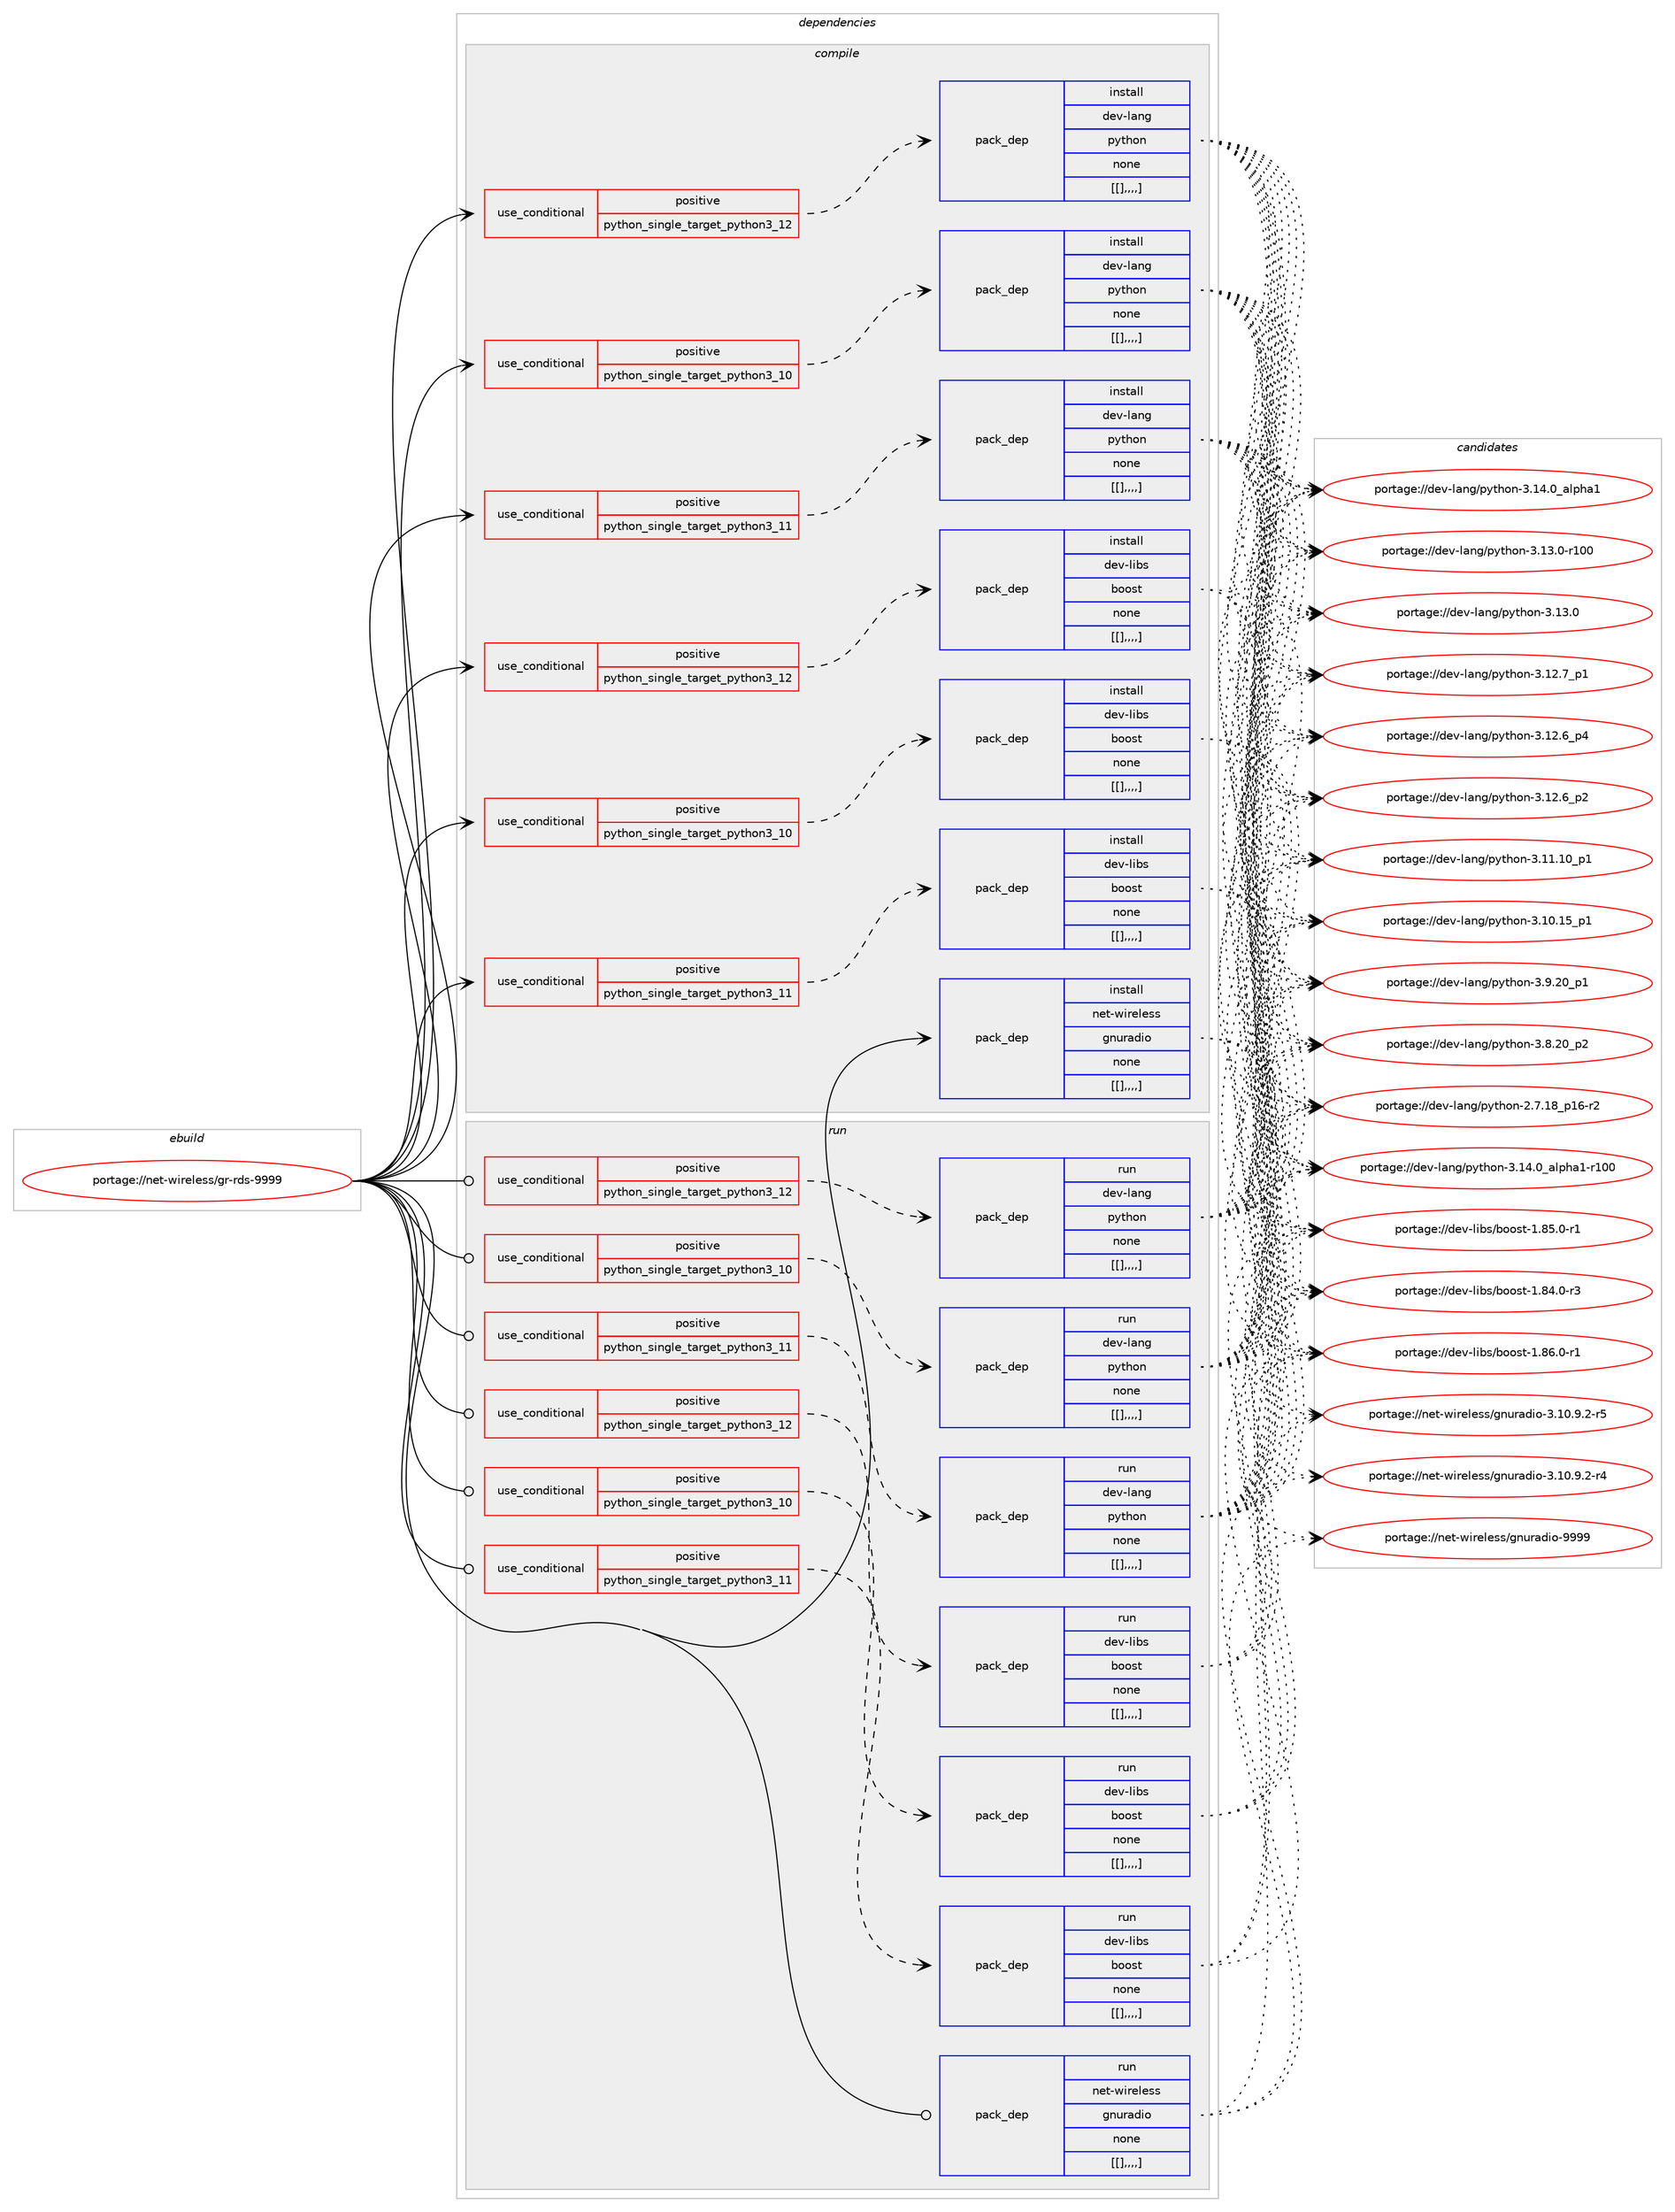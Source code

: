 digraph prolog {

# *************
# Graph options
# *************

newrank=true;
concentrate=true;
compound=true;
graph [rankdir=LR,fontname=Helvetica,fontsize=10,ranksep=1.5];#, ranksep=2.5, nodesep=0.2];
edge  [arrowhead=vee];
node  [fontname=Helvetica,fontsize=10];

# **********
# The ebuild
# **********

subgraph cluster_leftcol {
color=gray;
label=<<i>ebuild</i>>;
id [label="portage://net-wireless/gr-rds-9999", color=red, width=4, href="../net-wireless/gr-rds-9999.svg"];
}

# ****************
# The dependencies
# ****************

subgraph cluster_midcol {
color=gray;
label=<<i>dependencies</i>>;
subgraph cluster_compile {
fillcolor="#eeeeee";
style=filled;
label=<<i>compile</i>>;
subgraph cond109112 {
dependency411346 [label=<<TABLE BORDER="0" CELLBORDER="1" CELLSPACING="0" CELLPADDING="4"><TR><TD ROWSPAN="3" CELLPADDING="10">use_conditional</TD></TR><TR><TD>positive</TD></TR><TR><TD>python_single_target_python3_10</TD></TR></TABLE>>, shape=none, color=red];
subgraph pack299188 {
dependency411386 [label=<<TABLE BORDER="0" CELLBORDER="1" CELLSPACING="0" CELLPADDING="4" WIDTH="220"><TR><TD ROWSPAN="6" CELLPADDING="30">pack_dep</TD></TR><TR><TD WIDTH="110">install</TD></TR><TR><TD>dev-lang</TD></TR><TR><TD>python</TD></TR><TR><TD>none</TD></TR><TR><TD>[[],,,,]</TD></TR></TABLE>>, shape=none, color=blue];
}
dependency411346:e -> dependency411386:w [weight=20,style="dashed",arrowhead="vee"];
}
id:e -> dependency411346:w [weight=20,style="solid",arrowhead="vee"];
subgraph cond109129 {
dependency411408 [label=<<TABLE BORDER="0" CELLBORDER="1" CELLSPACING="0" CELLPADDING="4"><TR><TD ROWSPAN="3" CELLPADDING="10">use_conditional</TD></TR><TR><TD>positive</TD></TR><TR><TD>python_single_target_python3_10</TD></TR></TABLE>>, shape=none, color=red];
subgraph pack299206 {
dependency411411 [label=<<TABLE BORDER="0" CELLBORDER="1" CELLSPACING="0" CELLPADDING="4" WIDTH="220"><TR><TD ROWSPAN="6" CELLPADDING="30">pack_dep</TD></TR><TR><TD WIDTH="110">install</TD></TR><TR><TD>dev-libs</TD></TR><TR><TD>boost</TD></TR><TR><TD>none</TD></TR><TR><TD>[[],,,,]</TD></TR></TABLE>>, shape=none, color=blue];
}
dependency411408:e -> dependency411411:w [weight=20,style="dashed",arrowhead="vee"];
}
id:e -> dependency411408:w [weight=20,style="solid",arrowhead="vee"];
subgraph cond109132 {
dependency411418 [label=<<TABLE BORDER="0" CELLBORDER="1" CELLSPACING="0" CELLPADDING="4"><TR><TD ROWSPAN="3" CELLPADDING="10">use_conditional</TD></TR><TR><TD>positive</TD></TR><TR><TD>python_single_target_python3_11</TD></TR></TABLE>>, shape=none, color=red];
subgraph pack299213 {
dependency411419 [label=<<TABLE BORDER="0" CELLBORDER="1" CELLSPACING="0" CELLPADDING="4" WIDTH="220"><TR><TD ROWSPAN="6" CELLPADDING="30">pack_dep</TD></TR><TR><TD WIDTH="110">install</TD></TR><TR><TD>dev-lang</TD></TR><TR><TD>python</TD></TR><TR><TD>none</TD></TR><TR><TD>[[],,,,]</TD></TR></TABLE>>, shape=none, color=blue];
}
dependency411418:e -> dependency411419:w [weight=20,style="dashed",arrowhead="vee"];
}
id:e -> dependency411418:w [weight=20,style="solid",arrowhead="vee"];
subgraph cond109137 {
dependency411458 [label=<<TABLE BORDER="0" CELLBORDER="1" CELLSPACING="0" CELLPADDING="4"><TR><TD ROWSPAN="3" CELLPADDING="10">use_conditional</TD></TR><TR><TD>positive</TD></TR><TR><TD>python_single_target_python3_11</TD></TR></TABLE>>, shape=none, color=red];
subgraph pack299247 {
dependency411476 [label=<<TABLE BORDER="0" CELLBORDER="1" CELLSPACING="0" CELLPADDING="4" WIDTH="220"><TR><TD ROWSPAN="6" CELLPADDING="30">pack_dep</TD></TR><TR><TD WIDTH="110">install</TD></TR><TR><TD>dev-libs</TD></TR><TR><TD>boost</TD></TR><TR><TD>none</TD></TR><TR><TD>[[],,,,]</TD></TR></TABLE>>, shape=none, color=blue];
}
dependency411458:e -> dependency411476:w [weight=20,style="dashed",arrowhead="vee"];
}
id:e -> dependency411458:w [weight=20,style="solid",arrowhead="vee"];
subgraph cond109160 {
dependency411514 [label=<<TABLE BORDER="0" CELLBORDER="1" CELLSPACING="0" CELLPADDING="4"><TR><TD ROWSPAN="3" CELLPADDING="10">use_conditional</TD></TR><TR><TD>positive</TD></TR><TR><TD>python_single_target_python3_12</TD></TR></TABLE>>, shape=none, color=red];
subgraph pack299281 {
dependency411520 [label=<<TABLE BORDER="0" CELLBORDER="1" CELLSPACING="0" CELLPADDING="4" WIDTH="220"><TR><TD ROWSPAN="6" CELLPADDING="30">pack_dep</TD></TR><TR><TD WIDTH="110">install</TD></TR><TR><TD>dev-lang</TD></TR><TR><TD>python</TD></TR><TR><TD>none</TD></TR><TR><TD>[[],,,,]</TD></TR></TABLE>>, shape=none, color=blue];
}
dependency411514:e -> dependency411520:w [weight=20,style="dashed",arrowhead="vee"];
}
id:e -> dependency411514:w [weight=20,style="solid",arrowhead="vee"];
subgraph cond109176 {
dependency411558 [label=<<TABLE BORDER="0" CELLBORDER="1" CELLSPACING="0" CELLPADDING="4"><TR><TD ROWSPAN="3" CELLPADDING="10">use_conditional</TD></TR><TR><TD>positive</TD></TR><TR><TD>python_single_target_python3_12</TD></TR></TABLE>>, shape=none, color=red];
subgraph pack299305 {
dependency411587 [label=<<TABLE BORDER="0" CELLBORDER="1" CELLSPACING="0" CELLPADDING="4" WIDTH="220"><TR><TD ROWSPAN="6" CELLPADDING="30">pack_dep</TD></TR><TR><TD WIDTH="110">install</TD></TR><TR><TD>dev-libs</TD></TR><TR><TD>boost</TD></TR><TR><TD>none</TD></TR><TR><TD>[[],,,,]</TD></TR></TABLE>>, shape=none, color=blue];
}
dependency411558:e -> dependency411587:w [weight=20,style="dashed",arrowhead="vee"];
}
id:e -> dependency411558:w [weight=20,style="solid",arrowhead="vee"];
subgraph pack299343 {
dependency411624 [label=<<TABLE BORDER="0" CELLBORDER="1" CELLSPACING="0" CELLPADDING="4" WIDTH="220"><TR><TD ROWSPAN="6" CELLPADDING="30">pack_dep</TD></TR><TR><TD WIDTH="110">install</TD></TR><TR><TD>net-wireless</TD></TR><TR><TD>gnuradio</TD></TR><TR><TD>none</TD></TR><TR><TD>[[],,,,]</TD></TR></TABLE>>, shape=none, color=blue];
}
id:e -> dependency411624:w [weight=20,style="solid",arrowhead="vee"];
}
subgraph cluster_compileandrun {
fillcolor="#eeeeee";
style=filled;
label=<<i>compile and run</i>>;
}
subgraph cluster_run {
fillcolor="#eeeeee";
style=filled;
label=<<i>run</i>>;
subgraph cond109199 {
dependency411648 [label=<<TABLE BORDER="0" CELLBORDER="1" CELLSPACING="0" CELLPADDING="4"><TR><TD ROWSPAN="3" CELLPADDING="10">use_conditional</TD></TR><TR><TD>positive</TD></TR><TR><TD>python_single_target_python3_10</TD></TR></TABLE>>, shape=none, color=red];
subgraph pack299365 {
dependency411650 [label=<<TABLE BORDER="0" CELLBORDER="1" CELLSPACING="0" CELLPADDING="4" WIDTH="220"><TR><TD ROWSPAN="6" CELLPADDING="30">pack_dep</TD></TR><TR><TD WIDTH="110">run</TD></TR><TR><TD>dev-lang</TD></TR><TR><TD>python</TD></TR><TR><TD>none</TD></TR><TR><TD>[[],,,,]</TD></TR></TABLE>>, shape=none, color=blue];
}
dependency411648:e -> dependency411650:w [weight=20,style="dashed",arrowhead="vee"];
}
id:e -> dependency411648:w [weight=20,style="solid",arrowhead="odot"];
subgraph cond109219 {
dependency411707 [label=<<TABLE BORDER="0" CELLBORDER="1" CELLSPACING="0" CELLPADDING="4"><TR><TD ROWSPAN="3" CELLPADDING="10">use_conditional</TD></TR><TR><TD>positive</TD></TR><TR><TD>python_single_target_python3_10</TD></TR></TABLE>>, shape=none, color=red];
subgraph pack299401 {
dependency411710 [label=<<TABLE BORDER="0" CELLBORDER="1" CELLSPACING="0" CELLPADDING="4" WIDTH="220"><TR><TD ROWSPAN="6" CELLPADDING="30">pack_dep</TD></TR><TR><TD WIDTH="110">run</TD></TR><TR><TD>dev-libs</TD></TR><TR><TD>boost</TD></TR><TR><TD>none</TD></TR><TR><TD>[[],,,,]</TD></TR></TABLE>>, shape=none, color=blue];
}
dependency411707:e -> dependency411710:w [weight=20,style="dashed",arrowhead="vee"];
}
id:e -> dependency411707:w [weight=20,style="solid",arrowhead="odot"];
subgraph cond109225 {
dependency411714 [label=<<TABLE BORDER="0" CELLBORDER="1" CELLSPACING="0" CELLPADDING="4"><TR><TD ROWSPAN="3" CELLPADDING="10">use_conditional</TD></TR><TR><TD>positive</TD></TR><TR><TD>python_single_target_python3_11</TD></TR></TABLE>>, shape=none, color=red];
subgraph pack299421 {
dependency411777 [label=<<TABLE BORDER="0" CELLBORDER="1" CELLSPACING="0" CELLPADDING="4" WIDTH="220"><TR><TD ROWSPAN="6" CELLPADDING="30">pack_dep</TD></TR><TR><TD WIDTH="110">run</TD></TR><TR><TD>dev-lang</TD></TR><TR><TD>python</TD></TR><TR><TD>none</TD></TR><TR><TD>[[],,,,]</TD></TR></TABLE>>, shape=none, color=blue];
}
dependency411714:e -> dependency411777:w [weight=20,style="dashed",arrowhead="vee"];
}
id:e -> dependency411714:w [weight=20,style="solid",arrowhead="odot"];
subgraph cond109250 {
dependency411788 [label=<<TABLE BORDER="0" CELLBORDER="1" CELLSPACING="0" CELLPADDING="4"><TR><TD ROWSPAN="3" CELLPADDING="10">use_conditional</TD></TR><TR><TD>positive</TD></TR><TR><TD>python_single_target_python3_11</TD></TR></TABLE>>, shape=none, color=red];
subgraph pack299469 {
dependency411821 [label=<<TABLE BORDER="0" CELLBORDER="1" CELLSPACING="0" CELLPADDING="4" WIDTH="220"><TR><TD ROWSPAN="6" CELLPADDING="30">pack_dep</TD></TR><TR><TD WIDTH="110">run</TD></TR><TR><TD>dev-libs</TD></TR><TR><TD>boost</TD></TR><TR><TD>none</TD></TR><TR><TD>[[],,,,]</TD></TR></TABLE>>, shape=none, color=blue];
}
dependency411788:e -> dependency411821:w [weight=20,style="dashed",arrowhead="vee"];
}
id:e -> dependency411788:w [weight=20,style="solid",arrowhead="odot"];
subgraph cond109267 {
dependency411884 [label=<<TABLE BORDER="0" CELLBORDER="1" CELLSPACING="0" CELLPADDING="4"><TR><TD ROWSPAN="3" CELLPADDING="10">use_conditional</TD></TR><TR><TD>positive</TD></TR><TR><TD>python_single_target_python3_12</TD></TR></TABLE>>, shape=none, color=red];
subgraph pack299522 {
dependency411904 [label=<<TABLE BORDER="0" CELLBORDER="1" CELLSPACING="0" CELLPADDING="4" WIDTH="220"><TR><TD ROWSPAN="6" CELLPADDING="30">pack_dep</TD></TR><TR><TD WIDTH="110">run</TD></TR><TR><TD>dev-lang</TD></TR><TR><TD>python</TD></TR><TR><TD>none</TD></TR><TR><TD>[[],,,,]</TD></TR></TABLE>>, shape=none, color=blue];
}
dependency411884:e -> dependency411904:w [weight=20,style="dashed",arrowhead="vee"];
}
id:e -> dependency411884:w [weight=20,style="solid",arrowhead="odot"];
subgraph cond109299 {
dependency411929 [label=<<TABLE BORDER="0" CELLBORDER="1" CELLSPACING="0" CELLPADDING="4"><TR><TD ROWSPAN="3" CELLPADDING="10">use_conditional</TD></TR><TR><TD>positive</TD></TR><TR><TD>python_single_target_python3_12</TD></TR></TABLE>>, shape=none, color=red];
subgraph pack299550 {
dependency411943 [label=<<TABLE BORDER="0" CELLBORDER="1" CELLSPACING="0" CELLPADDING="4" WIDTH="220"><TR><TD ROWSPAN="6" CELLPADDING="30">pack_dep</TD></TR><TR><TD WIDTH="110">run</TD></TR><TR><TD>dev-libs</TD></TR><TR><TD>boost</TD></TR><TR><TD>none</TD></TR><TR><TD>[[],,,,]</TD></TR></TABLE>>, shape=none, color=blue];
}
dependency411929:e -> dependency411943:w [weight=20,style="dashed",arrowhead="vee"];
}
id:e -> dependency411929:w [weight=20,style="solid",arrowhead="odot"];
subgraph pack299562 {
dependency411967 [label=<<TABLE BORDER="0" CELLBORDER="1" CELLSPACING="0" CELLPADDING="4" WIDTH="220"><TR><TD ROWSPAN="6" CELLPADDING="30">pack_dep</TD></TR><TR><TD WIDTH="110">run</TD></TR><TR><TD>net-wireless</TD></TR><TR><TD>gnuradio</TD></TR><TR><TD>none</TD></TR><TR><TD>[[],,,,]</TD></TR></TABLE>>, shape=none, color=blue];
}
id:e -> dependency411967:w [weight=20,style="solid",arrowhead="odot"];
}
}

# **************
# The candidates
# **************

subgraph cluster_choices {
rank=same;
color=gray;
label=<<i>candidates</i>>;

subgraph choice298893 {
color=black;
nodesep=1;
choice100101118451089711010347112121116104111110455146495246489597108112104974945114494848 [label="portage://dev-lang/python-3.14.0_alpha1-r100", color=red, width=4,href="../dev-lang/python-3.14.0_alpha1-r100.svg"];
choice1001011184510897110103471121211161041111104551464952464895971081121049749 [label="portage://dev-lang/python-3.14.0_alpha1", color=red, width=4,href="../dev-lang/python-3.14.0_alpha1.svg"];
choice1001011184510897110103471121211161041111104551464951464845114494848 [label="portage://dev-lang/python-3.13.0-r100", color=red, width=4,href="../dev-lang/python-3.13.0-r100.svg"];
choice10010111845108971101034711212111610411111045514649514648 [label="portage://dev-lang/python-3.13.0", color=red, width=4,href="../dev-lang/python-3.13.0.svg"];
choice100101118451089711010347112121116104111110455146495046559511249 [label="portage://dev-lang/python-3.12.7_p1", color=red, width=4,href="../dev-lang/python-3.12.7_p1.svg"];
choice100101118451089711010347112121116104111110455146495046549511252 [label="portage://dev-lang/python-3.12.6_p4", color=red, width=4,href="../dev-lang/python-3.12.6_p4.svg"];
choice100101118451089711010347112121116104111110455146495046549511250 [label="portage://dev-lang/python-3.12.6_p2", color=red, width=4,href="../dev-lang/python-3.12.6_p2.svg"];
choice10010111845108971101034711212111610411111045514649494649489511249 [label="portage://dev-lang/python-3.11.10_p1", color=red, width=4,href="../dev-lang/python-3.11.10_p1.svg"];
choice10010111845108971101034711212111610411111045514649484649539511249 [label="portage://dev-lang/python-3.10.15_p1", color=red, width=4,href="../dev-lang/python-3.10.15_p1.svg"];
choice100101118451089711010347112121116104111110455146574650489511249 [label="portage://dev-lang/python-3.9.20_p1", color=red, width=4,href="../dev-lang/python-3.9.20_p1.svg"];
choice100101118451089711010347112121116104111110455146564650489511250 [label="portage://dev-lang/python-3.8.20_p2", color=red, width=4,href="../dev-lang/python-3.8.20_p2.svg"];
choice100101118451089711010347112121116104111110455046554649569511249544511450 [label="portage://dev-lang/python-2.7.18_p16-r2", color=red, width=4,href="../dev-lang/python-2.7.18_p16-r2.svg"];
dependency411386:e -> choice100101118451089711010347112121116104111110455146495246489597108112104974945114494848:w [style=dotted,weight="100"];
dependency411386:e -> choice1001011184510897110103471121211161041111104551464952464895971081121049749:w [style=dotted,weight="100"];
dependency411386:e -> choice1001011184510897110103471121211161041111104551464951464845114494848:w [style=dotted,weight="100"];
dependency411386:e -> choice10010111845108971101034711212111610411111045514649514648:w [style=dotted,weight="100"];
dependency411386:e -> choice100101118451089711010347112121116104111110455146495046559511249:w [style=dotted,weight="100"];
dependency411386:e -> choice100101118451089711010347112121116104111110455146495046549511252:w [style=dotted,weight="100"];
dependency411386:e -> choice100101118451089711010347112121116104111110455146495046549511250:w [style=dotted,weight="100"];
dependency411386:e -> choice10010111845108971101034711212111610411111045514649494649489511249:w [style=dotted,weight="100"];
dependency411386:e -> choice10010111845108971101034711212111610411111045514649484649539511249:w [style=dotted,weight="100"];
dependency411386:e -> choice100101118451089711010347112121116104111110455146574650489511249:w [style=dotted,weight="100"];
dependency411386:e -> choice100101118451089711010347112121116104111110455146564650489511250:w [style=dotted,weight="100"];
dependency411386:e -> choice100101118451089711010347112121116104111110455046554649569511249544511450:w [style=dotted,weight="100"];
}
subgraph choice298926 {
color=black;
nodesep=1;
choice10010111845108105981154798111111115116454946565446484511449 [label="portage://dev-libs/boost-1.86.0-r1", color=red, width=4,href="../dev-libs/boost-1.86.0-r1.svg"];
choice10010111845108105981154798111111115116454946565346484511449 [label="portage://dev-libs/boost-1.85.0-r1", color=red, width=4,href="../dev-libs/boost-1.85.0-r1.svg"];
choice10010111845108105981154798111111115116454946565246484511451 [label="portage://dev-libs/boost-1.84.0-r3", color=red, width=4,href="../dev-libs/boost-1.84.0-r3.svg"];
dependency411411:e -> choice10010111845108105981154798111111115116454946565446484511449:w [style=dotted,weight="100"];
dependency411411:e -> choice10010111845108105981154798111111115116454946565346484511449:w [style=dotted,weight="100"];
dependency411411:e -> choice10010111845108105981154798111111115116454946565246484511451:w [style=dotted,weight="100"];
}
subgraph choice298947 {
color=black;
nodesep=1;
choice100101118451089711010347112121116104111110455146495246489597108112104974945114494848 [label="portage://dev-lang/python-3.14.0_alpha1-r100", color=red, width=4,href="../dev-lang/python-3.14.0_alpha1-r100.svg"];
choice1001011184510897110103471121211161041111104551464952464895971081121049749 [label="portage://dev-lang/python-3.14.0_alpha1", color=red, width=4,href="../dev-lang/python-3.14.0_alpha1.svg"];
choice1001011184510897110103471121211161041111104551464951464845114494848 [label="portage://dev-lang/python-3.13.0-r100", color=red, width=4,href="../dev-lang/python-3.13.0-r100.svg"];
choice10010111845108971101034711212111610411111045514649514648 [label="portage://dev-lang/python-3.13.0", color=red, width=4,href="../dev-lang/python-3.13.0.svg"];
choice100101118451089711010347112121116104111110455146495046559511249 [label="portage://dev-lang/python-3.12.7_p1", color=red, width=4,href="../dev-lang/python-3.12.7_p1.svg"];
choice100101118451089711010347112121116104111110455146495046549511252 [label="portage://dev-lang/python-3.12.6_p4", color=red, width=4,href="../dev-lang/python-3.12.6_p4.svg"];
choice100101118451089711010347112121116104111110455146495046549511250 [label="portage://dev-lang/python-3.12.6_p2", color=red, width=4,href="../dev-lang/python-3.12.6_p2.svg"];
choice10010111845108971101034711212111610411111045514649494649489511249 [label="portage://dev-lang/python-3.11.10_p1", color=red, width=4,href="../dev-lang/python-3.11.10_p1.svg"];
choice10010111845108971101034711212111610411111045514649484649539511249 [label="portage://dev-lang/python-3.10.15_p1", color=red, width=4,href="../dev-lang/python-3.10.15_p1.svg"];
choice100101118451089711010347112121116104111110455146574650489511249 [label="portage://dev-lang/python-3.9.20_p1", color=red, width=4,href="../dev-lang/python-3.9.20_p1.svg"];
choice100101118451089711010347112121116104111110455146564650489511250 [label="portage://dev-lang/python-3.8.20_p2", color=red, width=4,href="../dev-lang/python-3.8.20_p2.svg"];
choice100101118451089711010347112121116104111110455046554649569511249544511450 [label="portage://dev-lang/python-2.7.18_p16-r2", color=red, width=4,href="../dev-lang/python-2.7.18_p16-r2.svg"];
dependency411419:e -> choice100101118451089711010347112121116104111110455146495246489597108112104974945114494848:w [style=dotted,weight="100"];
dependency411419:e -> choice1001011184510897110103471121211161041111104551464952464895971081121049749:w [style=dotted,weight="100"];
dependency411419:e -> choice1001011184510897110103471121211161041111104551464951464845114494848:w [style=dotted,weight="100"];
dependency411419:e -> choice10010111845108971101034711212111610411111045514649514648:w [style=dotted,weight="100"];
dependency411419:e -> choice100101118451089711010347112121116104111110455146495046559511249:w [style=dotted,weight="100"];
dependency411419:e -> choice100101118451089711010347112121116104111110455146495046549511252:w [style=dotted,weight="100"];
dependency411419:e -> choice100101118451089711010347112121116104111110455146495046549511250:w [style=dotted,weight="100"];
dependency411419:e -> choice10010111845108971101034711212111610411111045514649494649489511249:w [style=dotted,weight="100"];
dependency411419:e -> choice10010111845108971101034711212111610411111045514649484649539511249:w [style=dotted,weight="100"];
dependency411419:e -> choice100101118451089711010347112121116104111110455146574650489511249:w [style=dotted,weight="100"];
dependency411419:e -> choice100101118451089711010347112121116104111110455146564650489511250:w [style=dotted,weight="100"];
dependency411419:e -> choice100101118451089711010347112121116104111110455046554649569511249544511450:w [style=dotted,weight="100"];
}
subgraph choice298958 {
color=black;
nodesep=1;
choice10010111845108105981154798111111115116454946565446484511449 [label="portage://dev-libs/boost-1.86.0-r1", color=red, width=4,href="../dev-libs/boost-1.86.0-r1.svg"];
choice10010111845108105981154798111111115116454946565346484511449 [label="portage://dev-libs/boost-1.85.0-r1", color=red, width=4,href="../dev-libs/boost-1.85.0-r1.svg"];
choice10010111845108105981154798111111115116454946565246484511451 [label="portage://dev-libs/boost-1.84.0-r3", color=red, width=4,href="../dev-libs/boost-1.84.0-r3.svg"];
dependency411476:e -> choice10010111845108105981154798111111115116454946565446484511449:w [style=dotted,weight="100"];
dependency411476:e -> choice10010111845108105981154798111111115116454946565346484511449:w [style=dotted,weight="100"];
dependency411476:e -> choice10010111845108105981154798111111115116454946565246484511451:w [style=dotted,weight="100"];
}
subgraph choice298963 {
color=black;
nodesep=1;
choice100101118451089711010347112121116104111110455146495246489597108112104974945114494848 [label="portage://dev-lang/python-3.14.0_alpha1-r100", color=red, width=4,href="../dev-lang/python-3.14.0_alpha1-r100.svg"];
choice1001011184510897110103471121211161041111104551464952464895971081121049749 [label="portage://dev-lang/python-3.14.0_alpha1", color=red, width=4,href="../dev-lang/python-3.14.0_alpha1.svg"];
choice1001011184510897110103471121211161041111104551464951464845114494848 [label="portage://dev-lang/python-3.13.0-r100", color=red, width=4,href="../dev-lang/python-3.13.0-r100.svg"];
choice10010111845108971101034711212111610411111045514649514648 [label="portage://dev-lang/python-3.13.0", color=red, width=4,href="../dev-lang/python-3.13.0.svg"];
choice100101118451089711010347112121116104111110455146495046559511249 [label="portage://dev-lang/python-3.12.7_p1", color=red, width=4,href="../dev-lang/python-3.12.7_p1.svg"];
choice100101118451089711010347112121116104111110455146495046549511252 [label="portage://dev-lang/python-3.12.6_p4", color=red, width=4,href="../dev-lang/python-3.12.6_p4.svg"];
choice100101118451089711010347112121116104111110455146495046549511250 [label="portage://dev-lang/python-3.12.6_p2", color=red, width=4,href="../dev-lang/python-3.12.6_p2.svg"];
choice10010111845108971101034711212111610411111045514649494649489511249 [label="portage://dev-lang/python-3.11.10_p1", color=red, width=4,href="../dev-lang/python-3.11.10_p1.svg"];
choice10010111845108971101034711212111610411111045514649484649539511249 [label="portage://dev-lang/python-3.10.15_p1", color=red, width=4,href="../dev-lang/python-3.10.15_p1.svg"];
choice100101118451089711010347112121116104111110455146574650489511249 [label="portage://dev-lang/python-3.9.20_p1", color=red, width=4,href="../dev-lang/python-3.9.20_p1.svg"];
choice100101118451089711010347112121116104111110455146564650489511250 [label="portage://dev-lang/python-3.8.20_p2", color=red, width=4,href="../dev-lang/python-3.8.20_p2.svg"];
choice100101118451089711010347112121116104111110455046554649569511249544511450 [label="portage://dev-lang/python-2.7.18_p16-r2", color=red, width=4,href="../dev-lang/python-2.7.18_p16-r2.svg"];
dependency411520:e -> choice100101118451089711010347112121116104111110455146495246489597108112104974945114494848:w [style=dotted,weight="100"];
dependency411520:e -> choice1001011184510897110103471121211161041111104551464952464895971081121049749:w [style=dotted,weight="100"];
dependency411520:e -> choice1001011184510897110103471121211161041111104551464951464845114494848:w [style=dotted,weight="100"];
dependency411520:e -> choice10010111845108971101034711212111610411111045514649514648:w [style=dotted,weight="100"];
dependency411520:e -> choice100101118451089711010347112121116104111110455146495046559511249:w [style=dotted,weight="100"];
dependency411520:e -> choice100101118451089711010347112121116104111110455146495046549511252:w [style=dotted,weight="100"];
dependency411520:e -> choice100101118451089711010347112121116104111110455146495046549511250:w [style=dotted,weight="100"];
dependency411520:e -> choice10010111845108971101034711212111610411111045514649494649489511249:w [style=dotted,weight="100"];
dependency411520:e -> choice10010111845108971101034711212111610411111045514649484649539511249:w [style=dotted,weight="100"];
dependency411520:e -> choice100101118451089711010347112121116104111110455146574650489511249:w [style=dotted,weight="100"];
dependency411520:e -> choice100101118451089711010347112121116104111110455146564650489511250:w [style=dotted,weight="100"];
dependency411520:e -> choice100101118451089711010347112121116104111110455046554649569511249544511450:w [style=dotted,weight="100"];
}
subgraph choice299009 {
color=black;
nodesep=1;
choice10010111845108105981154798111111115116454946565446484511449 [label="portage://dev-libs/boost-1.86.0-r1", color=red, width=4,href="../dev-libs/boost-1.86.0-r1.svg"];
choice10010111845108105981154798111111115116454946565346484511449 [label="portage://dev-libs/boost-1.85.0-r1", color=red, width=4,href="../dev-libs/boost-1.85.0-r1.svg"];
choice10010111845108105981154798111111115116454946565246484511451 [label="portage://dev-libs/boost-1.84.0-r3", color=red, width=4,href="../dev-libs/boost-1.84.0-r3.svg"];
dependency411587:e -> choice10010111845108105981154798111111115116454946565446484511449:w [style=dotted,weight="100"];
dependency411587:e -> choice10010111845108105981154798111111115116454946565346484511449:w [style=dotted,weight="100"];
dependency411587:e -> choice10010111845108105981154798111111115116454946565246484511451:w [style=dotted,weight="100"];
}
subgraph choice299012 {
color=black;
nodesep=1;
choice1101011164511910511410110810111511547103110117114971001051114557575757 [label="portage://net-wireless/gnuradio-9999", color=red, width=4,href="../net-wireless/gnuradio-9999.svg"];
choice1101011164511910511410110810111511547103110117114971001051114551464948465746504511453 [label="portage://net-wireless/gnuradio-3.10.9.2-r5", color=red, width=4,href="../net-wireless/gnuradio-3.10.9.2-r5.svg"];
choice1101011164511910511410110810111511547103110117114971001051114551464948465746504511452 [label="portage://net-wireless/gnuradio-3.10.9.2-r4", color=red, width=4,href="../net-wireless/gnuradio-3.10.9.2-r4.svg"];
dependency411624:e -> choice1101011164511910511410110810111511547103110117114971001051114557575757:w [style=dotted,weight="100"];
dependency411624:e -> choice1101011164511910511410110810111511547103110117114971001051114551464948465746504511453:w [style=dotted,weight="100"];
dependency411624:e -> choice1101011164511910511410110810111511547103110117114971001051114551464948465746504511452:w [style=dotted,weight="100"];
}
subgraph choice299019 {
color=black;
nodesep=1;
choice100101118451089711010347112121116104111110455146495246489597108112104974945114494848 [label="portage://dev-lang/python-3.14.0_alpha1-r100", color=red, width=4,href="../dev-lang/python-3.14.0_alpha1-r100.svg"];
choice1001011184510897110103471121211161041111104551464952464895971081121049749 [label="portage://dev-lang/python-3.14.0_alpha1", color=red, width=4,href="../dev-lang/python-3.14.0_alpha1.svg"];
choice1001011184510897110103471121211161041111104551464951464845114494848 [label="portage://dev-lang/python-3.13.0-r100", color=red, width=4,href="../dev-lang/python-3.13.0-r100.svg"];
choice10010111845108971101034711212111610411111045514649514648 [label="portage://dev-lang/python-3.13.0", color=red, width=4,href="../dev-lang/python-3.13.0.svg"];
choice100101118451089711010347112121116104111110455146495046559511249 [label="portage://dev-lang/python-3.12.7_p1", color=red, width=4,href="../dev-lang/python-3.12.7_p1.svg"];
choice100101118451089711010347112121116104111110455146495046549511252 [label="portage://dev-lang/python-3.12.6_p4", color=red, width=4,href="../dev-lang/python-3.12.6_p4.svg"];
choice100101118451089711010347112121116104111110455146495046549511250 [label="portage://dev-lang/python-3.12.6_p2", color=red, width=4,href="../dev-lang/python-3.12.6_p2.svg"];
choice10010111845108971101034711212111610411111045514649494649489511249 [label="portage://dev-lang/python-3.11.10_p1", color=red, width=4,href="../dev-lang/python-3.11.10_p1.svg"];
choice10010111845108971101034711212111610411111045514649484649539511249 [label="portage://dev-lang/python-3.10.15_p1", color=red, width=4,href="../dev-lang/python-3.10.15_p1.svg"];
choice100101118451089711010347112121116104111110455146574650489511249 [label="portage://dev-lang/python-3.9.20_p1", color=red, width=4,href="../dev-lang/python-3.9.20_p1.svg"];
choice100101118451089711010347112121116104111110455146564650489511250 [label="portage://dev-lang/python-3.8.20_p2", color=red, width=4,href="../dev-lang/python-3.8.20_p2.svg"];
choice100101118451089711010347112121116104111110455046554649569511249544511450 [label="portage://dev-lang/python-2.7.18_p16-r2", color=red, width=4,href="../dev-lang/python-2.7.18_p16-r2.svg"];
dependency411650:e -> choice100101118451089711010347112121116104111110455146495246489597108112104974945114494848:w [style=dotted,weight="100"];
dependency411650:e -> choice1001011184510897110103471121211161041111104551464952464895971081121049749:w [style=dotted,weight="100"];
dependency411650:e -> choice1001011184510897110103471121211161041111104551464951464845114494848:w [style=dotted,weight="100"];
dependency411650:e -> choice10010111845108971101034711212111610411111045514649514648:w [style=dotted,weight="100"];
dependency411650:e -> choice100101118451089711010347112121116104111110455146495046559511249:w [style=dotted,weight="100"];
dependency411650:e -> choice100101118451089711010347112121116104111110455146495046549511252:w [style=dotted,weight="100"];
dependency411650:e -> choice100101118451089711010347112121116104111110455146495046549511250:w [style=dotted,weight="100"];
dependency411650:e -> choice10010111845108971101034711212111610411111045514649494649489511249:w [style=dotted,weight="100"];
dependency411650:e -> choice10010111845108971101034711212111610411111045514649484649539511249:w [style=dotted,weight="100"];
dependency411650:e -> choice100101118451089711010347112121116104111110455146574650489511249:w [style=dotted,weight="100"];
dependency411650:e -> choice100101118451089711010347112121116104111110455146564650489511250:w [style=dotted,weight="100"];
dependency411650:e -> choice100101118451089711010347112121116104111110455046554649569511249544511450:w [style=dotted,weight="100"];
}
subgraph choice299042 {
color=black;
nodesep=1;
choice10010111845108105981154798111111115116454946565446484511449 [label="portage://dev-libs/boost-1.86.0-r1", color=red, width=4,href="../dev-libs/boost-1.86.0-r1.svg"];
choice10010111845108105981154798111111115116454946565346484511449 [label="portage://dev-libs/boost-1.85.0-r1", color=red, width=4,href="../dev-libs/boost-1.85.0-r1.svg"];
choice10010111845108105981154798111111115116454946565246484511451 [label="portage://dev-libs/boost-1.84.0-r3", color=red, width=4,href="../dev-libs/boost-1.84.0-r3.svg"];
dependency411710:e -> choice10010111845108105981154798111111115116454946565446484511449:w [style=dotted,weight="100"];
dependency411710:e -> choice10010111845108105981154798111111115116454946565346484511449:w [style=dotted,weight="100"];
dependency411710:e -> choice10010111845108105981154798111111115116454946565246484511451:w [style=dotted,weight="100"];
}
subgraph choice299069 {
color=black;
nodesep=1;
choice100101118451089711010347112121116104111110455146495246489597108112104974945114494848 [label="portage://dev-lang/python-3.14.0_alpha1-r100", color=red, width=4,href="../dev-lang/python-3.14.0_alpha1-r100.svg"];
choice1001011184510897110103471121211161041111104551464952464895971081121049749 [label="portage://dev-lang/python-3.14.0_alpha1", color=red, width=4,href="../dev-lang/python-3.14.0_alpha1.svg"];
choice1001011184510897110103471121211161041111104551464951464845114494848 [label="portage://dev-lang/python-3.13.0-r100", color=red, width=4,href="../dev-lang/python-3.13.0-r100.svg"];
choice10010111845108971101034711212111610411111045514649514648 [label="portage://dev-lang/python-3.13.0", color=red, width=4,href="../dev-lang/python-3.13.0.svg"];
choice100101118451089711010347112121116104111110455146495046559511249 [label="portage://dev-lang/python-3.12.7_p1", color=red, width=4,href="../dev-lang/python-3.12.7_p1.svg"];
choice100101118451089711010347112121116104111110455146495046549511252 [label="portage://dev-lang/python-3.12.6_p4", color=red, width=4,href="../dev-lang/python-3.12.6_p4.svg"];
choice100101118451089711010347112121116104111110455146495046549511250 [label="portage://dev-lang/python-3.12.6_p2", color=red, width=4,href="../dev-lang/python-3.12.6_p2.svg"];
choice10010111845108971101034711212111610411111045514649494649489511249 [label="portage://dev-lang/python-3.11.10_p1", color=red, width=4,href="../dev-lang/python-3.11.10_p1.svg"];
choice10010111845108971101034711212111610411111045514649484649539511249 [label="portage://dev-lang/python-3.10.15_p1", color=red, width=4,href="../dev-lang/python-3.10.15_p1.svg"];
choice100101118451089711010347112121116104111110455146574650489511249 [label="portage://dev-lang/python-3.9.20_p1", color=red, width=4,href="../dev-lang/python-3.9.20_p1.svg"];
choice100101118451089711010347112121116104111110455146564650489511250 [label="portage://dev-lang/python-3.8.20_p2", color=red, width=4,href="../dev-lang/python-3.8.20_p2.svg"];
choice100101118451089711010347112121116104111110455046554649569511249544511450 [label="portage://dev-lang/python-2.7.18_p16-r2", color=red, width=4,href="../dev-lang/python-2.7.18_p16-r2.svg"];
dependency411777:e -> choice100101118451089711010347112121116104111110455146495246489597108112104974945114494848:w [style=dotted,weight="100"];
dependency411777:e -> choice1001011184510897110103471121211161041111104551464952464895971081121049749:w [style=dotted,weight="100"];
dependency411777:e -> choice1001011184510897110103471121211161041111104551464951464845114494848:w [style=dotted,weight="100"];
dependency411777:e -> choice10010111845108971101034711212111610411111045514649514648:w [style=dotted,weight="100"];
dependency411777:e -> choice100101118451089711010347112121116104111110455146495046559511249:w [style=dotted,weight="100"];
dependency411777:e -> choice100101118451089711010347112121116104111110455146495046549511252:w [style=dotted,weight="100"];
dependency411777:e -> choice100101118451089711010347112121116104111110455146495046549511250:w [style=dotted,weight="100"];
dependency411777:e -> choice10010111845108971101034711212111610411111045514649494649489511249:w [style=dotted,weight="100"];
dependency411777:e -> choice10010111845108971101034711212111610411111045514649484649539511249:w [style=dotted,weight="100"];
dependency411777:e -> choice100101118451089711010347112121116104111110455146574650489511249:w [style=dotted,weight="100"];
dependency411777:e -> choice100101118451089711010347112121116104111110455146564650489511250:w [style=dotted,weight="100"];
dependency411777:e -> choice100101118451089711010347112121116104111110455046554649569511249544511450:w [style=dotted,weight="100"];
}
subgraph choice299083 {
color=black;
nodesep=1;
choice10010111845108105981154798111111115116454946565446484511449 [label="portage://dev-libs/boost-1.86.0-r1", color=red, width=4,href="../dev-libs/boost-1.86.0-r1.svg"];
choice10010111845108105981154798111111115116454946565346484511449 [label="portage://dev-libs/boost-1.85.0-r1", color=red, width=4,href="../dev-libs/boost-1.85.0-r1.svg"];
choice10010111845108105981154798111111115116454946565246484511451 [label="portage://dev-libs/boost-1.84.0-r3", color=red, width=4,href="../dev-libs/boost-1.84.0-r3.svg"];
dependency411821:e -> choice10010111845108105981154798111111115116454946565446484511449:w [style=dotted,weight="100"];
dependency411821:e -> choice10010111845108105981154798111111115116454946565346484511449:w [style=dotted,weight="100"];
dependency411821:e -> choice10010111845108105981154798111111115116454946565246484511451:w [style=dotted,weight="100"];
}
subgraph choice299086 {
color=black;
nodesep=1;
choice100101118451089711010347112121116104111110455146495246489597108112104974945114494848 [label="portage://dev-lang/python-3.14.0_alpha1-r100", color=red, width=4,href="../dev-lang/python-3.14.0_alpha1-r100.svg"];
choice1001011184510897110103471121211161041111104551464952464895971081121049749 [label="portage://dev-lang/python-3.14.0_alpha1", color=red, width=4,href="../dev-lang/python-3.14.0_alpha1.svg"];
choice1001011184510897110103471121211161041111104551464951464845114494848 [label="portage://dev-lang/python-3.13.0-r100", color=red, width=4,href="../dev-lang/python-3.13.0-r100.svg"];
choice10010111845108971101034711212111610411111045514649514648 [label="portage://dev-lang/python-3.13.0", color=red, width=4,href="../dev-lang/python-3.13.0.svg"];
choice100101118451089711010347112121116104111110455146495046559511249 [label="portage://dev-lang/python-3.12.7_p1", color=red, width=4,href="../dev-lang/python-3.12.7_p1.svg"];
choice100101118451089711010347112121116104111110455146495046549511252 [label="portage://dev-lang/python-3.12.6_p4", color=red, width=4,href="../dev-lang/python-3.12.6_p4.svg"];
choice100101118451089711010347112121116104111110455146495046549511250 [label="portage://dev-lang/python-3.12.6_p2", color=red, width=4,href="../dev-lang/python-3.12.6_p2.svg"];
choice10010111845108971101034711212111610411111045514649494649489511249 [label="portage://dev-lang/python-3.11.10_p1", color=red, width=4,href="../dev-lang/python-3.11.10_p1.svg"];
choice10010111845108971101034711212111610411111045514649484649539511249 [label="portage://dev-lang/python-3.10.15_p1", color=red, width=4,href="../dev-lang/python-3.10.15_p1.svg"];
choice100101118451089711010347112121116104111110455146574650489511249 [label="portage://dev-lang/python-3.9.20_p1", color=red, width=4,href="../dev-lang/python-3.9.20_p1.svg"];
choice100101118451089711010347112121116104111110455146564650489511250 [label="portage://dev-lang/python-3.8.20_p2", color=red, width=4,href="../dev-lang/python-3.8.20_p2.svg"];
choice100101118451089711010347112121116104111110455046554649569511249544511450 [label="portage://dev-lang/python-2.7.18_p16-r2", color=red, width=4,href="../dev-lang/python-2.7.18_p16-r2.svg"];
dependency411904:e -> choice100101118451089711010347112121116104111110455146495246489597108112104974945114494848:w [style=dotted,weight="100"];
dependency411904:e -> choice1001011184510897110103471121211161041111104551464952464895971081121049749:w [style=dotted,weight="100"];
dependency411904:e -> choice1001011184510897110103471121211161041111104551464951464845114494848:w [style=dotted,weight="100"];
dependency411904:e -> choice10010111845108971101034711212111610411111045514649514648:w [style=dotted,weight="100"];
dependency411904:e -> choice100101118451089711010347112121116104111110455146495046559511249:w [style=dotted,weight="100"];
dependency411904:e -> choice100101118451089711010347112121116104111110455146495046549511252:w [style=dotted,weight="100"];
dependency411904:e -> choice100101118451089711010347112121116104111110455146495046549511250:w [style=dotted,weight="100"];
dependency411904:e -> choice10010111845108971101034711212111610411111045514649494649489511249:w [style=dotted,weight="100"];
dependency411904:e -> choice10010111845108971101034711212111610411111045514649484649539511249:w [style=dotted,weight="100"];
dependency411904:e -> choice100101118451089711010347112121116104111110455146574650489511249:w [style=dotted,weight="100"];
dependency411904:e -> choice100101118451089711010347112121116104111110455146564650489511250:w [style=dotted,weight="100"];
dependency411904:e -> choice100101118451089711010347112121116104111110455046554649569511249544511450:w [style=dotted,weight="100"];
}
subgraph choice299111 {
color=black;
nodesep=1;
choice10010111845108105981154798111111115116454946565446484511449 [label="portage://dev-libs/boost-1.86.0-r1", color=red, width=4,href="../dev-libs/boost-1.86.0-r1.svg"];
choice10010111845108105981154798111111115116454946565346484511449 [label="portage://dev-libs/boost-1.85.0-r1", color=red, width=4,href="../dev-libs/boost-1.85.0-r1.svg"];
choice10010111845108105981154798111111115116454946565246484511451 [label="portage://dev-libs/boost-1.84.0-r3", color=red, width=4,href="../dev-libs/boost-1.84.0-r3.svg"];
dependency411943:e -> choice10010111845108105981154798111111115116454946565446484511449:w [style=dotted,weight="100"];
dependency411943:e -> choice10010111845108105981154798111111115116454946565346484511449:w [style=dotted,weight="100"];
dependency411943:e -> choice10010111845108105981154798111111115116454946565246484511451:w [style=dotted,weight="100"];
}
subgraph choice299116 {
color=black;
nodesep=1;
choice1101011164511910511410110810111511547103110117114971001051114557575757 [label="portage://net-wireless/gnuradio-9999", color=red, width=4,href="../net-wireless/gnuradio-9999.svg"];
choice1101011164511910511410110810111511547103110117114971001051114551464948465746504511453 [label="portage://net-wireless/gnuradio-3.10.9.2-r5", color=red, width=4,href="../net-wireless/gnuradio-3.10.9.2-r5.svg"];
choice1101011164511910511410110810111511547103110117114971001051114551464948465746504511452 [label="portage://net-wireless/gnuradio-3.10.9.2-r4", color=red, width=4,href="../net-wireless/gnuradio-3.10.9.2-r4.svg"];
dependency411967:e -> choice1101011164511910511410110810111511547103110117114971001051114557575757:w [style=dotted,weight="100"];
dependency411967:e -> choice1101011164511910511410110810111511547103110117114971001051114551464948465746504511453:w [style=dotted,weight="100"];
dependency411967:e -> choice1101011164511910511410110810111511547103110117114971001051114551464948465746504511452:w [style=dotted,weight="100"];
}
}

}
